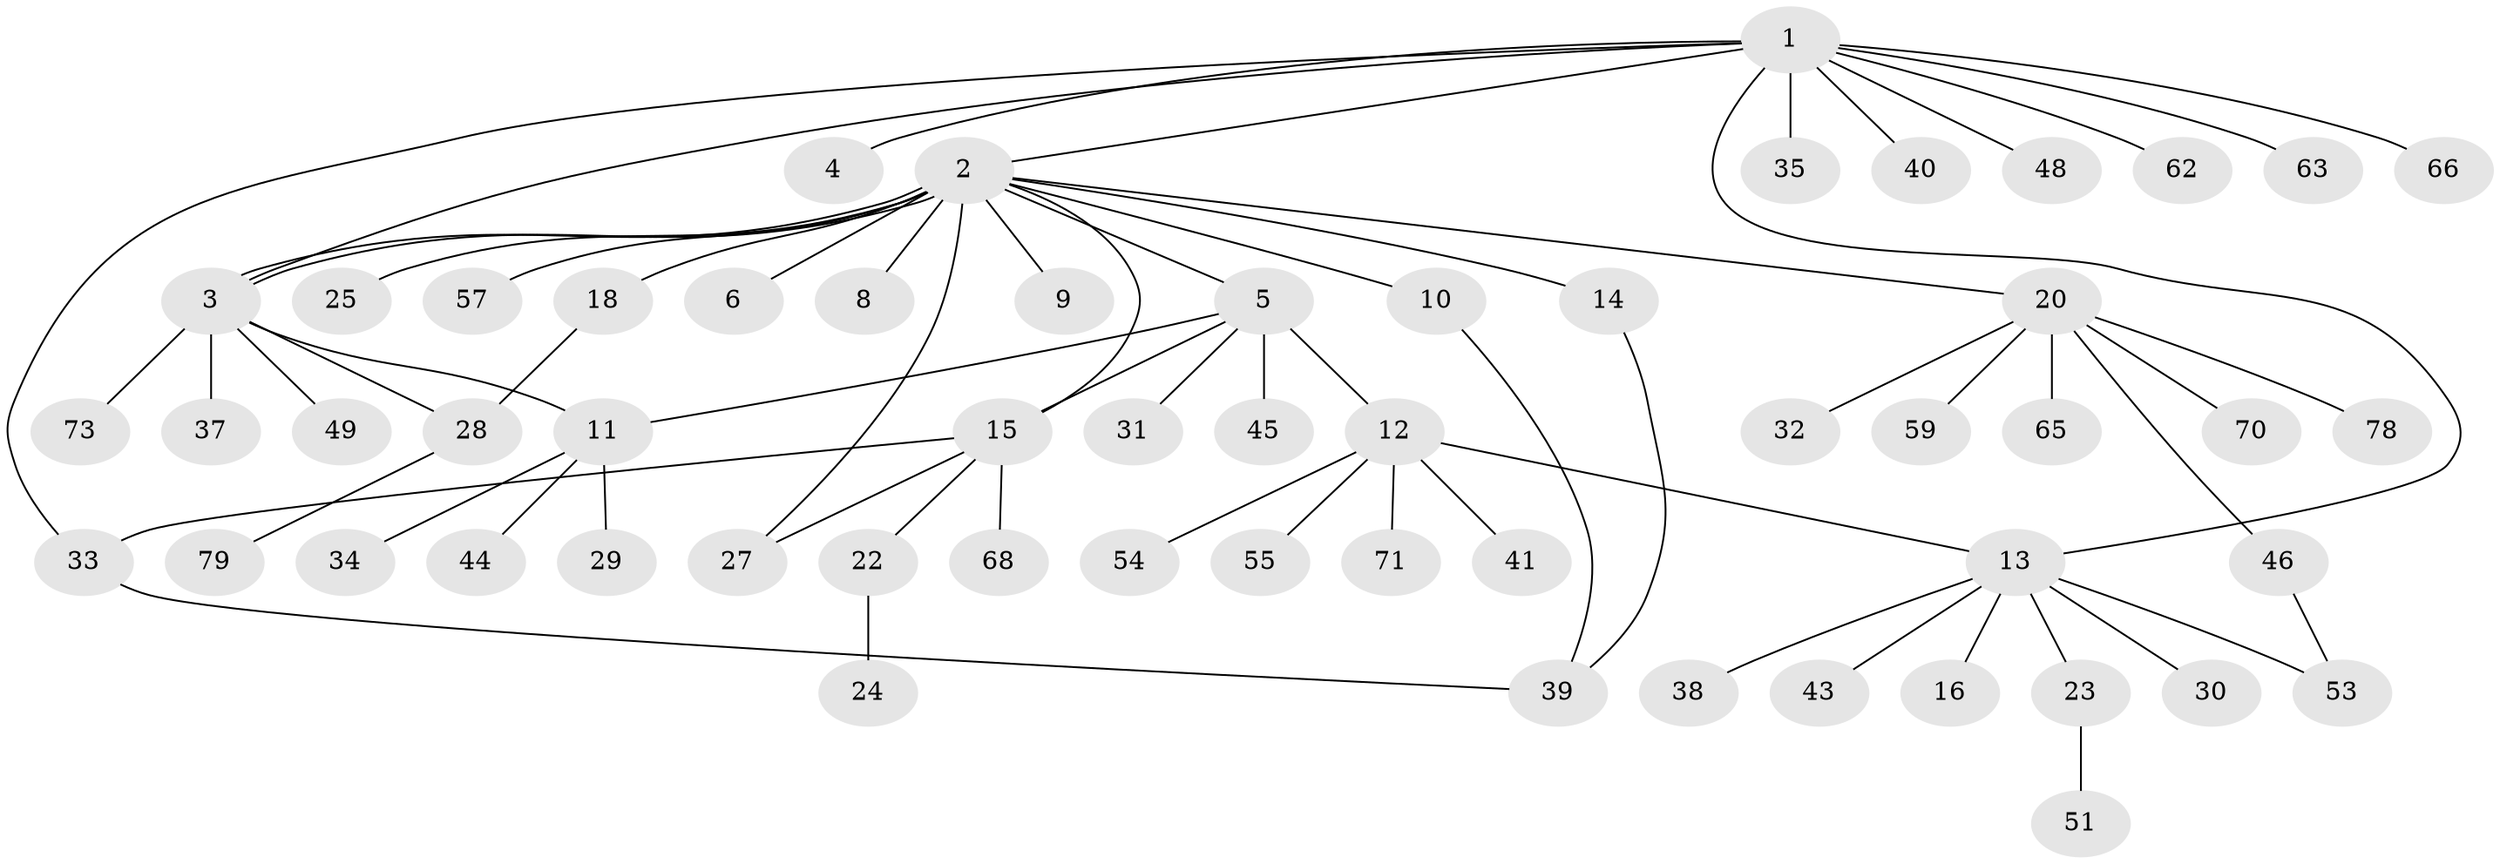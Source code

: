 // Generated by graph-tools (version 1.1) at 2025/23/03/03/25 07:23:51]
// undirected, 57 vertices, 67 edges
graph export_dot {
graph [start="1"]
  node [color=gray90,style=filled];
  1 [super="+26"];
  2 [super="+17"];
  3 [super="+69"];
  4;
  5 [super="+7"];
  6;
  8 [super="+50"];
  9;
  10;
  11 [super="+64"];
  12 [super="+47"];
  13 [super="+67"];
  14;
  15 [super="+19"];
  16 [super="+21"];
  18 [super="+58"];
  20 [super="+42"];
  22 [super="+75"];
  23;
  24 [super="+52"];
  25;
  27 [super="+74"];
  28 [super="+60"];
  29 [super="+56"];
  30;
  31;
  32;
  33 [super="+36"];
  34 [super="+77"];
  35;
  37;
  38;
  39 [super="+72"];
  40;
  41;
  43;
  44 [super="+61"];
  45;
  46;
  48;
  49;
  51;
  53;
  54;
  55 [super="+76"];
  57;
  59;
  62;
  63;
  65;
  66;
  68;
  70;
  71;
  73;
  78;
  79;
  1 -- 2;
  1 -- 3;
  1 -- 4;
  1 -- 13;
  1 -- 33;
  1 -- 35;
  1 -- 40;
  1 -- 48;
  1 -- 62;
  1 -- 63;
  1 -- 66;
  2 -- 3 [weight=2];
  2 -- 3;
  2 -- 5;
  2 -- 6;
  2 -- 8;
  2 -- 9;
  2 -- 10;
  2 -- 14;
  2 -- 18;
  2 -- 20;
  2 -- 25;
  2 -- 57;
  2 -- 15;
  2 -- 27;
  3 -- 28;
  3 -- 37;
  3 -- 49;
  3 -- 73;
  3 -- 11;
  5 -- 31;
  5 -- 11;
  5 -- 12;
  5 -- 45;
  5 -- 15;
  10 -- 39;
  11 -- 29;
  11 -- 34;
  11 -- 44;
  12 -- 41;
  12 -- 55;
  12 -- 54;
  12 -- 71;
  12 -- 13;
  13 -- 16;
  13 -- 23;
  13 -- 30;
  13 -- 38;
  13 -- 43;
  13 -- 53;
  14 -- 39;
  15 -- 22;
  15 -- 68;
  15 -- 27;
  15 -- 33;
  18 -- 28;
  20 -- 32;
  20 -- 46;
  20 -- 59;
  20 -- 65;
  20 -- 78;
  20 -- 70;
  22 -- 24;
  23 -- 51;
  28 -- 79;
  33 -- 39;
  46 -- 53;
}

